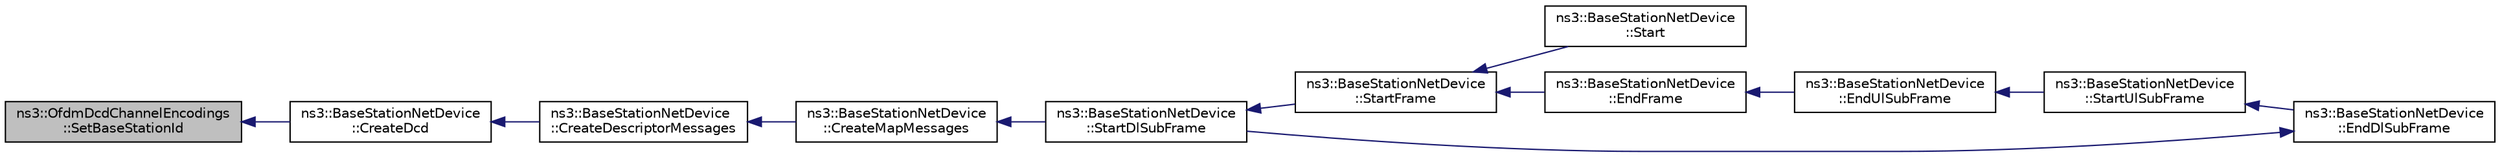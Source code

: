 digraph "ns3::OfdmDcdChannelEncodings::SetBaseStationId"
{
  edge [fontname="Helvetica",fontsize="10",labelfontname="Helvetica",labelfontsize="10"];
  node [fontname="Helvetica",fontsize="10",shape=record];
  rankdir="LR";
  Node1 [label="ns3::OfdmDcdChannelEncodings\l::SetBaseStationId",height=0.2,width=0.4,color="black", fillcolor="grey75", style="filled", fontcolor="black"];
  Node1 -> Node2 [dir="back",color="midnightblue",fontsize="10",style="solid"];
  Node2 [label="ns3::BaseStationNetDevice\l::CreateDcd",height=0.2,width=0.4,color="black", fillcolor="white", style="filled",URL="$dd/d73/classns3_1_1BaseStationNetDevice.html#a4228fe5a44d28453e2a1188ac4d31e8d",tooltip="Create DCD. "];
  Node2 -> Node3 [dir="back",color="midnightblue",fontsize="10",style="solid"];
  Node3 [label="ns3::BaseStationNetDevice\l::CreateDescriptorMessages",height=0.2,width=0.4,color="black", fillcolor="white", style="filled",URL="$dd/d73/classns3_1_1BaseStationNetDevice.html#a1f5099c76f920d64a0bd0fba2f9cccff",tooltip="creates the channel descriptor MAC management messages DCD and UCD "];
  Node3 -> Node4 [dir="back",color="midnightblue",fontsize="10",style="solid"];
  Node4 [label="ns3::BaseStationNetDevice\l::CreateMapMessages",height=0.2,width=0.4,color="black", fillcolor="white", style="filled",URL="$dd/d73/classns3_1_1BaseStationNetDevice.html#a5bbf169891f8a3b28b952039ed63253f",tooltip="creates the MAC management messages DL-MAP and UL-MAP "];
  Node4 -> Node5 [dir="back",color="midnightblue",fontsize="10",style="solid"];
  Node5 [label="ns3::BaseStationNetDevice\l::StartDlSubFrame",height=0.2,width=0.4,color="black", fillcolor="white", style="filled",URL="$dd/d73/classns3_1_1BaseStationNetDevice.html#a27bab37fd4944f4c8fa93c5911effab3",tooltip="Start DL subframe function. "];
  Node5 -> Node6 [dir="back",color="midnightblue",fontsize="10",style="solid"];
  Node6 [label="ns3::BaseStationNetDevice\l::StartFrame",height=0.2,width=0.4,color="black", fillcolor="white", style="filled",URL="$dd/d73/classns3_1_1BaseStationNetDevice.html#a5c6904d46b239de002ea4d947c996099",tooltip="Start frame function. "];
  Node6 -> Node7 [dir="back",color="midnightblue",fontsize="10",style="solid"];
  Node7 [label="ns3::BaseStationNetDevice\l::Start",height=0.2,width=0.4,color="black", fillcolor="white", style="filled",URL="$dd/d73/classns3_1_1BaseStationNetDevice.html#a67d7c6397e8a2333e6be4c68224653ef",tooltip="Start device. "];
  Node6 -> Node8 [dir="back",color="midnightblue",fontsize="10",style="solid"];
  Node8 [label="ns3::BaseStationNetDevice\l::EndFrame",height=0.2,width=0.4,color="black", fillcolor="white", style="filled",URL="$dd/d73/classns3_1_1BaseStationNetDevice.html#abc0935e4af2375b6ebf5b62f2e041703",tooltip="End frame function. "];
  Node8 -> Node9 [dir="back",color="midnightblue",fontsize="10",style="solid"];
  Node9 [label="ns3::BaseStationNetDevice\l::EndUlSubFrame",height=0.2,width=0.4,color="black", fillcolor="white", style="filled",URL="$dd/d73/classns3_1_1BaseStationNetDevice.html#acb6787d90c40a8b2e8ce2c504a172f7a",tooltip="End UL subframe function. "];
  Node9 -> Node10 [dir="back",color="midnightblue",fontsize="10",style="solid"];
  Node10 [label="ns3::BaseStationNetDevice\l::StartUlSubFrame",height=0.2,width=0.4,color="black", fillcolor="white", style="filled",URL="$dd/d73/classns3_1_1BaseStationNetDevice.html#adb3fc441a44d0b6e9c1d032b73a3d34b",tooltip="Start UL subframe function. "];
  Node10 -> Node11 [dir="back",color="midnightblue",fontsize="10",style="solid"];
  Node11 [label="ns3::BaseStationNetDevice\l::EndDlSubFrame",height=0.2,width=0.4,color="black", fillcolor="white", style="filled",URL="$dd/d73/classns3_1_1BaseStationNetDevice.html#a0d20b289eddae756199cc8d11d4db589",tooltip="End DL subframe function. "];
  Node11 -> Node5 [dir="back",color="midnightblue",fontsize="10",style="solid"];
}

